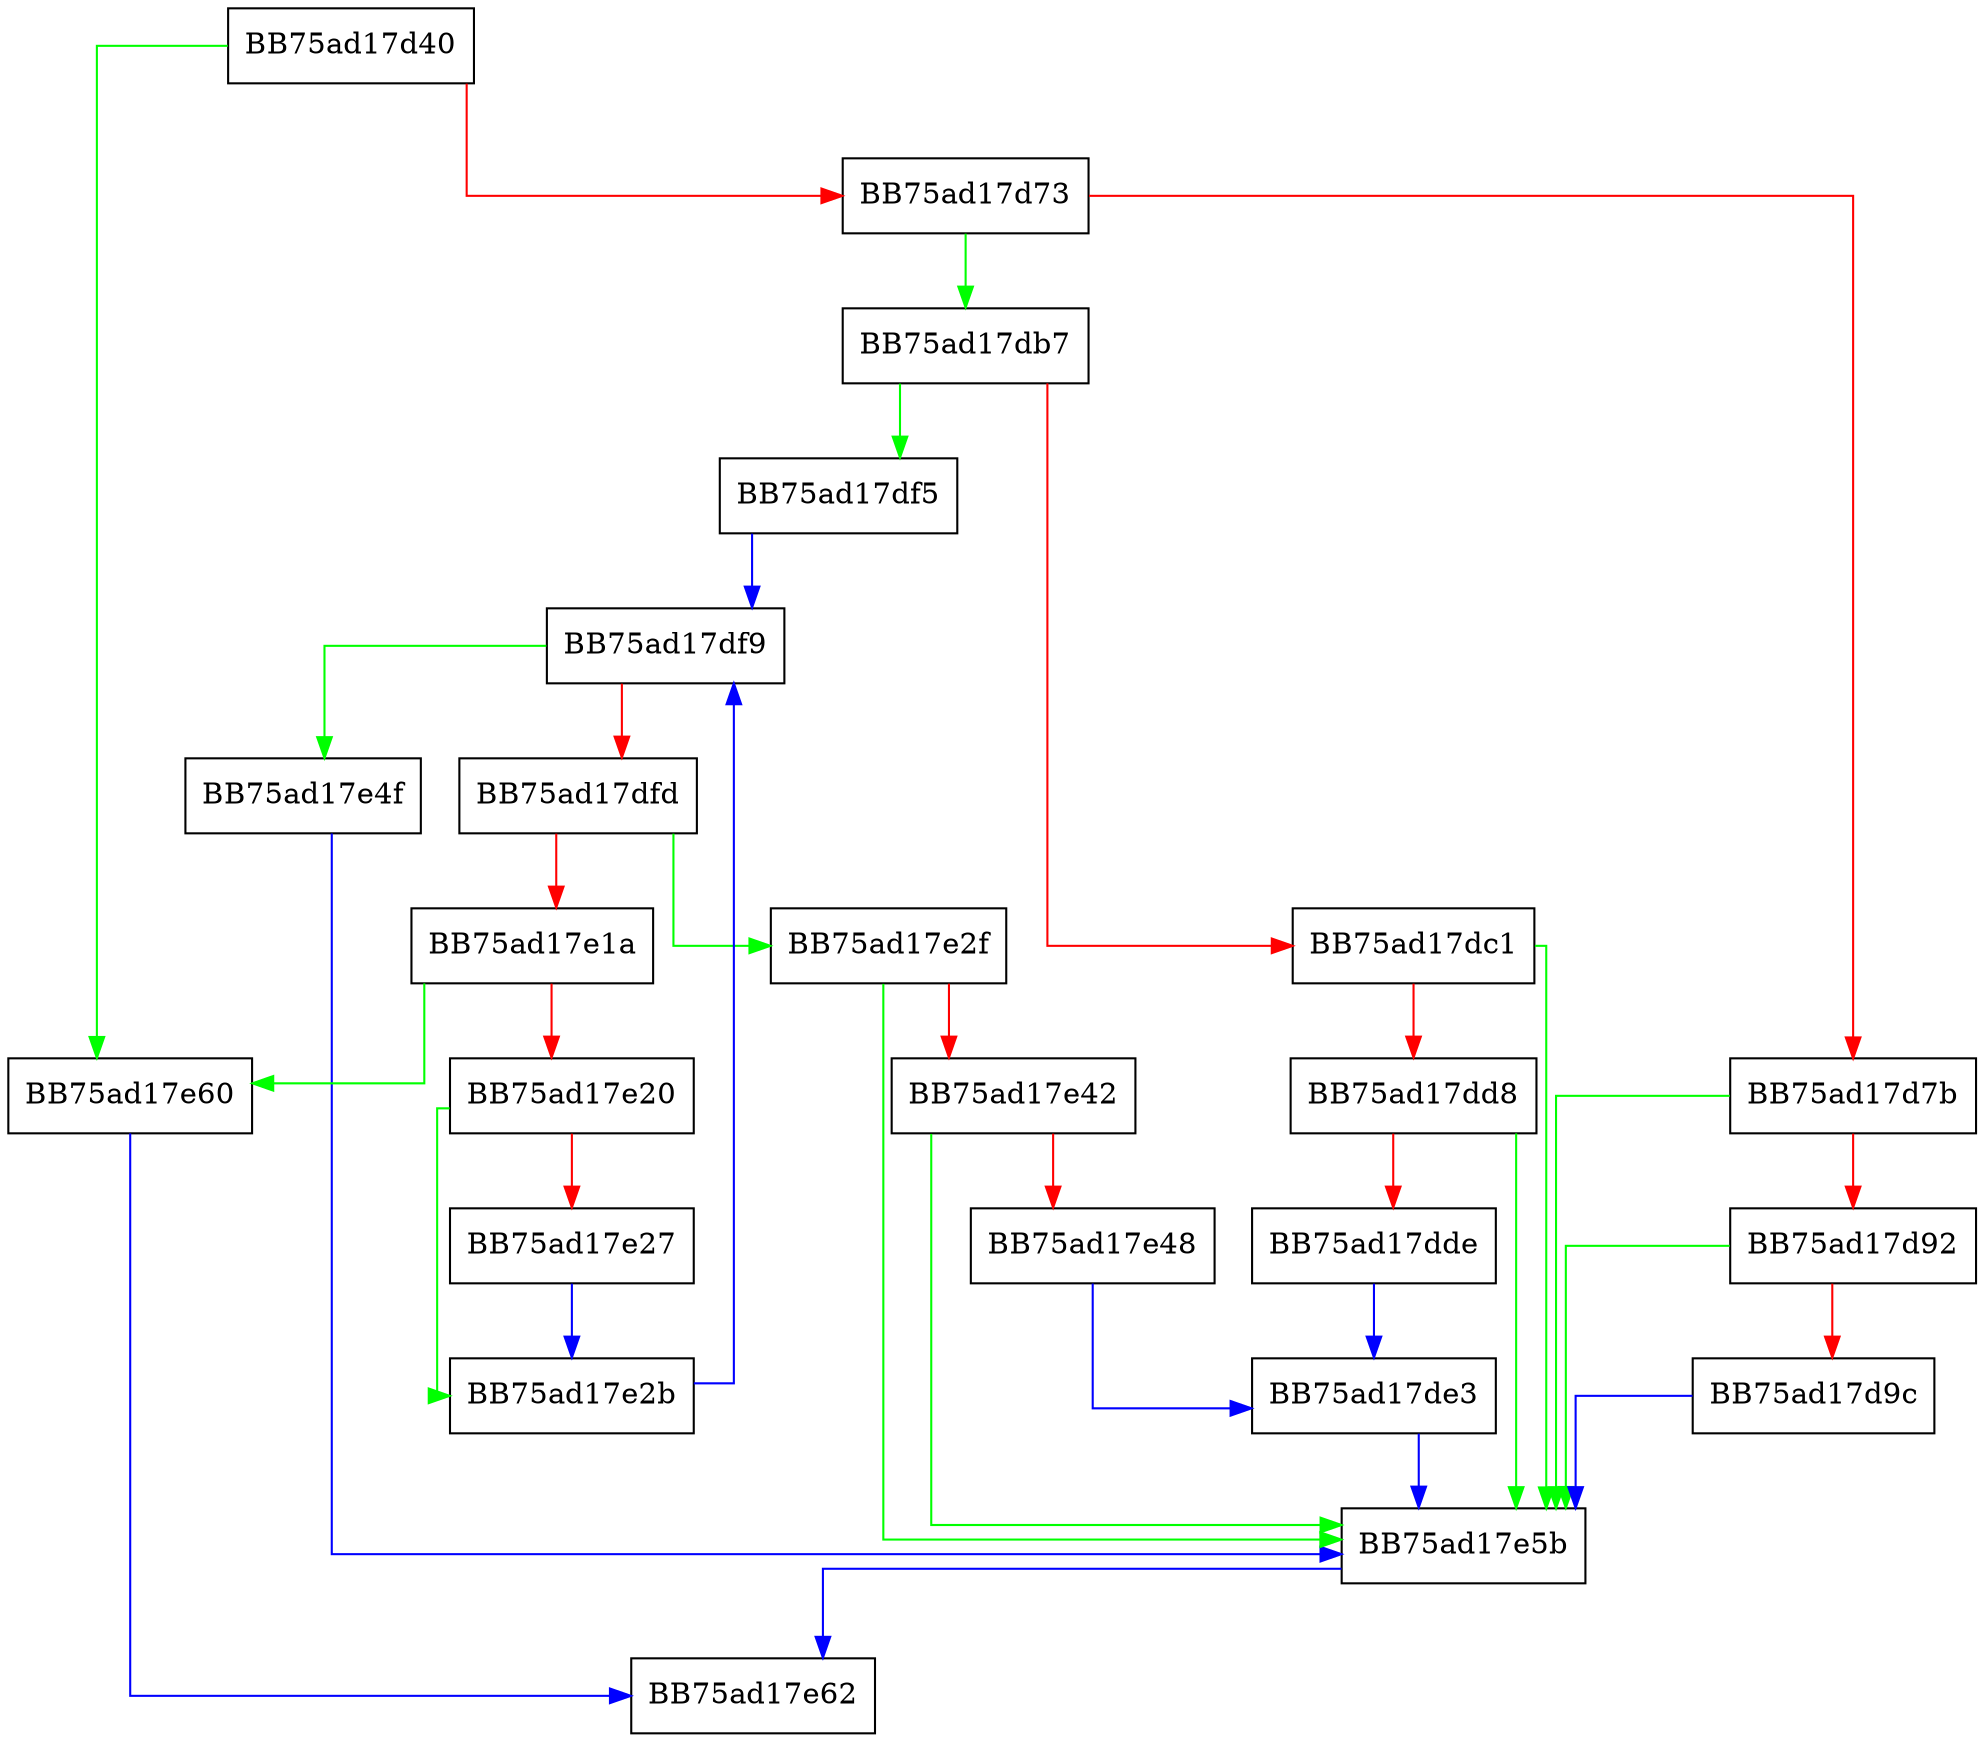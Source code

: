 digraph GetAddressOfCopyDataIndex {
  node [shape="box"];
  graph [splines=ortho];
  BB75ad17d40 -> BB75ad17e60 [color="green"];
  BB75ad17d40 -> BB75ad17d73 [color="red"];
  BB75ad17d73 -> BB75ad17db7 [color="green"];
  BB75ad17d73 -> BB75ad17d7b [color="red"];
  BB75ad17d7b -> BB75ad17e5b [color="green"];
  BB75ad17d7b -> BB75ad17d92 [color="red"];
  BB75ad17d92 -> BB75ad17e5b [color="green"];
  BB75ad17d92 -> BB75ad17d9c [color="red"];
  BB75ad17d9c -> BB75ad17e5b [color="blue"];
  BB75ad17db7 -> BB75ad17df5 [color="green"];
  BB75ad17db7 -> BB75ad17dc1 [color="red"];
  BB75ad17dc1 -> BB75ad17e5b [color="green"];
  BB75ad17dc1 -> BB75ad17dd8 [color="red"];
  BB75ad17dd8 -> BB75ad17e5b [color="green"];
  BB75ad17dd8 -> BB75ad17dde [color="red"];
  BB75ad17dde -> BB75ad17de3 [color="blue"];
  BB75ad17de3 -> BB75ad17e5b [color="blue"];
  BB75ad17df5 -> BB75ad17df9 [color="blue"];
  BB75ad17df9 -> BB75ad17e4f [color="green"];
  BB75ad17df9 -> BB75ad17dfd [color="red"];
  BB75ad17dfd -> BB75ad17e2f [color="green"];
  BB75ad17dfd -> BB75ad17e1a [color="red"];
  BB75ad17e1a -> BB75ad17e60 [color="green"];
  BB75ad17e1a -> BB75ad17e20 [color="red"];
  BB75ad17e20 -> BB75ad17e2b [color="green"];
  BB75ad17e20 -> BB75ad17e27 [color="red"];
  BB75ad17e27 -> BB75ad17e2b [color="blue"];
  BB75ad17e2b -> BB75ad17df9 [color="blue"];
  BB75ad17e2f -> BB75ad17e5b [color="green"];
  BB75ad17e2f -> BB75ad17e42 [color="red"];
  BB75ad17e42 -> BB75ad17e5b [color="green"];
  BB75ad17e42 -> BB75ad17e48 [color="red"];
  BB75ad17e48 -> BB75ad17de3 [color="blue"];
  BB75ad17e4f -> BB75ad17e5b [color="blue"];
  BB75ad17e5b -> BB75ad17e62 [color="blue"];
  BB75ad17e60 -> BB75ad17e62 [color="blue"];
}